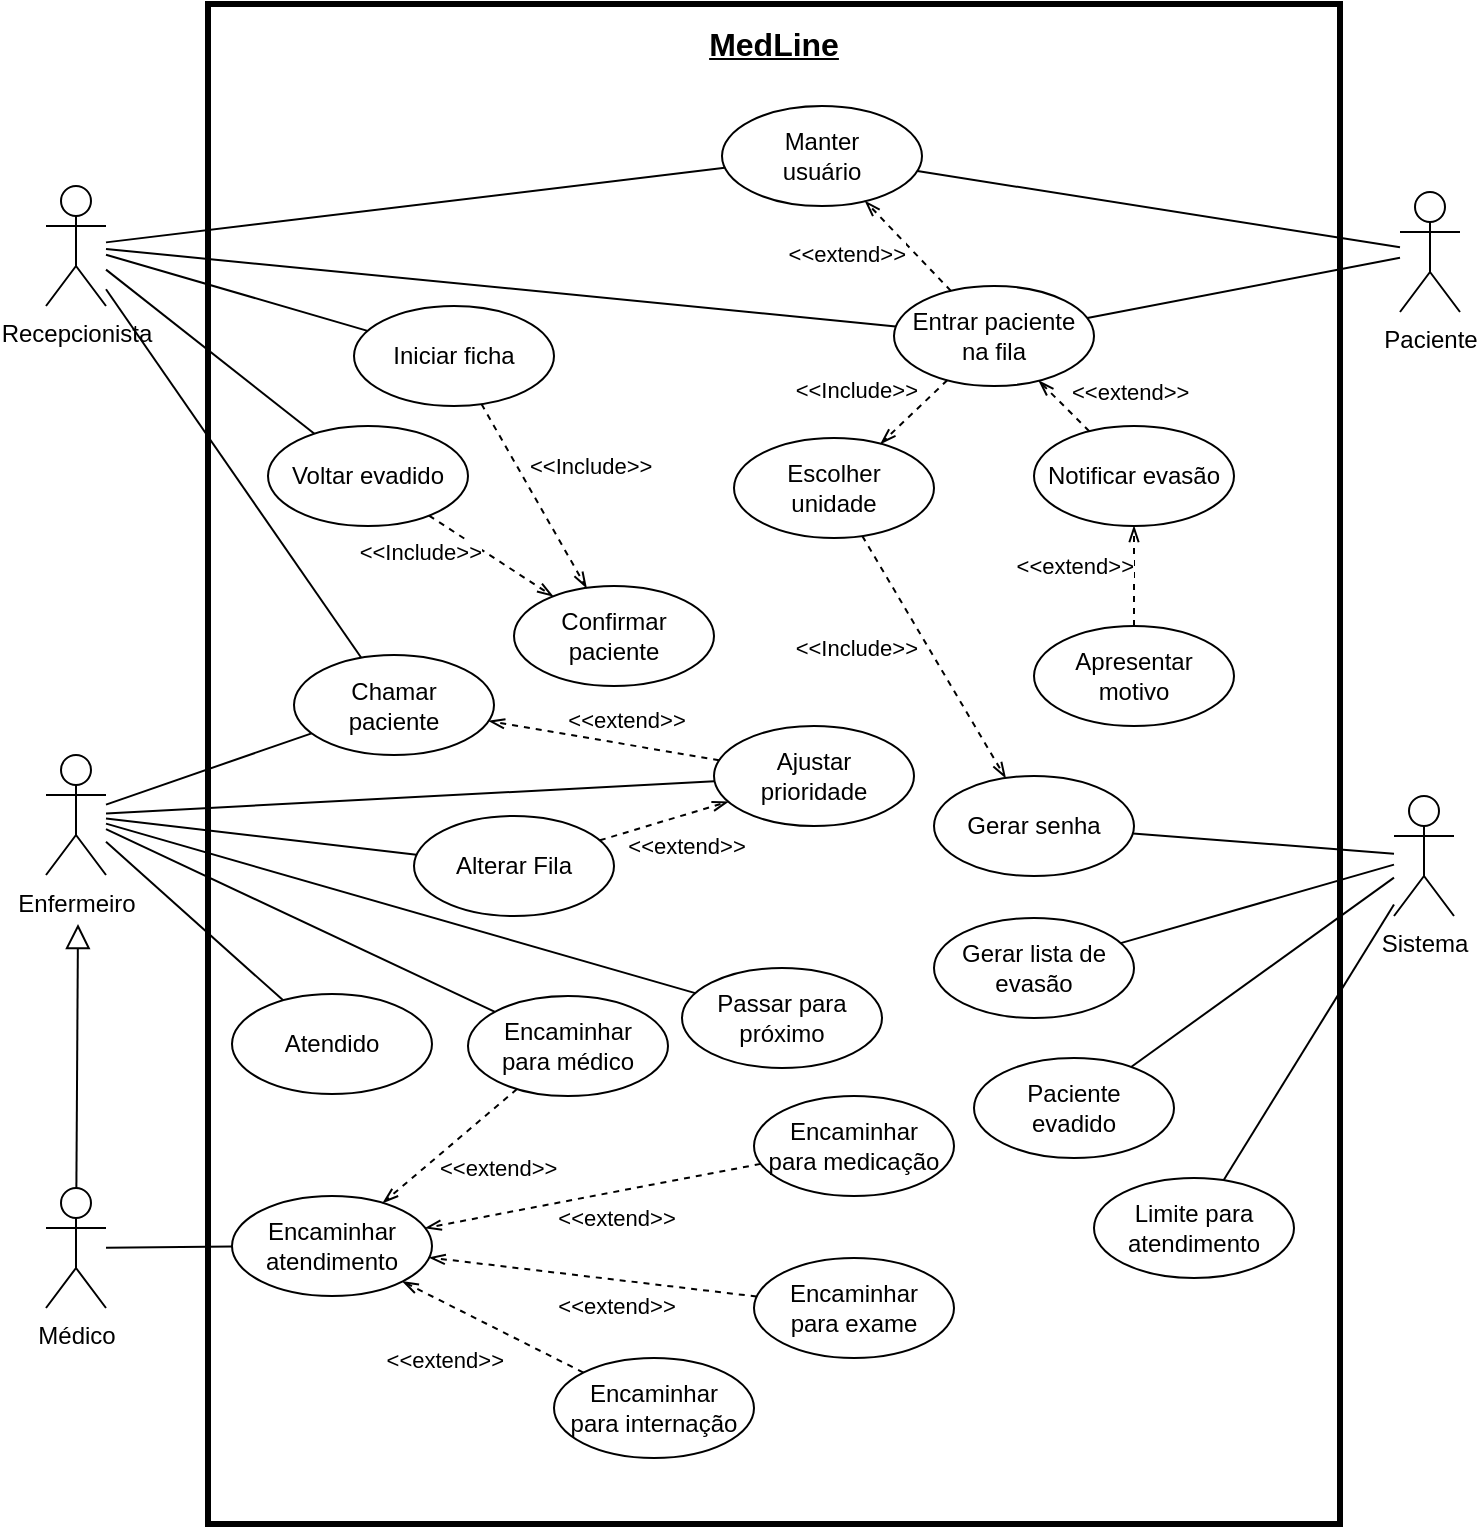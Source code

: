 <mxfile version="21.7.5" type="google">
  <diagram name="Página-1" id="-vGyC4DIGq6Al4wwbThD">
    <mxGraphModel grid="1" page="1" gridSize="10" guides="1" tooltips="1" connect="1" arrows="1" fold="1" pageScale="1" pageWidth="827" pageHeight="1169" math="0" shadow="0">
      <root>
        <mxCell id="0" />
        <mxCell id="1" parent="0" />
        <mxCell id="oaw3SWzsckBarTOl6-Su-38" value="" style="rounded=0;whiteSpace=wrap;html=1;labelBackgroundColor=none;fillColor=none;strokeWidth=3;movable=1;resizable=1;rotatable=1;deletable=1;editable=1;locked=0;connectable=1;" vertex="1" parent="1">
          <mxGeometry x="127" y="30" width="566" height="760" as="geometry" />
        </mxCell>
        <mxCell id="oaw3SWzsckBarTOl6-Su-58" value="" style="endArrow=none;html=1;rounded=0;" edge="1" parent="1" source="oaw3SWzsckBarTOl6-Su-11" target="oaw3SWzsckBarTOl6-Su-37">
          <mxGeometry width="50" height="50" relative="1" as="geometry">
            <mxPoint x="120" y="367" as="sourcePoint" />
            <mxPoint x="201" y="400" as="targetPoint" />
          </mxGeometry>
        </mxCell>
        <mxCell id="oaw3SWzsckBarTOl6-Su-8" value="Entrar paciente na fila" style="ellipse;whiteSpace=wrap;html=1;" vertex="1" parent="1">
          <mxGeometry x="470" y="171" width="100" height="50" as="geometry" />
        </mxCell>
        <mxCell id="oaw3SWzsckBarTOl6-Su-9" value="Paciente" style="shape=umlActor;verticalLabelPosition=bottom;verticalAlign=top;html=1;outlineConnect=0;" vertex="1" parent="1">
          <mxGeometry x="723" y="124" width="30" height="60" as="geometry" />
        </mxCell>
        <mxCell id="oaw3SWzsckBarTOl6-Su-10" value="Médico" style="shape=umlActor;verticalLabelPosition=bottom;verticalAlign=top;html=1;outlineConnect=0;" vertex="1" parent="1">
          <mxGeometry x="46" y="622" width="30" height="60" as="geometry" />
        </mxCell>
        <mxCell id="oaw3SWzsckBarTOl6-Su-11" value="Recepcionista" style="shape=umlActor;verticalLabelPosition=bottom;verticalAlign=top;html=1;outlineConnect=0;labelBackgroundColor=default;" vertex="1" parent="1">
          <mxGeometry x="46" y="121" width="30" height="60" as="geometry" />
        </mxCell>
        <mxCell id="oaw3SWzsckBarTOl6-Su-12" value="Sistema" style="shape=umlActor;verticalLabelPosition=bottom;verticalAlign=top;html=1;outlineConnect=0;" vertex="1" parent="1">
          <mxGeometry x="720" y="426" width="30" height="60" as="geometry" />
        </mxCell>
        <mxCell id="oaw3SWzsckBarTOl6-Su-19" value="Manter&lt;br&gt;usuário" style="ellipse;whiteSpace=wrap;html=1;" vertex="1" parent="1">
          <mxGeometry x="384" y="81" width="100" height="50" as="geometry" />
        </mxCell>
        <mxCell id="oaw3SWzsckBarTOl6-Su-21" value="Notificar evasão" style="ellipse;whiteSpace=wrap;html=1;" vertex="1" parent="1">
          <mxGeometry x="540" y="241" width="100" height="50" as="geometry" />
        </mxCell>
        <mxCell id="oaw3SWzsckBarTOl6-Su-22" value="Chamar &lt;br&gt;paciente" style="ellipse;whiteSpace=wrap;html=1;" vertex="1" parent="1">
          <mxGeometry x="170" y="355.5" width="100" height="50" as="geometry" />
        </mxCell>
        <mxCell id="oaw3SWzsckBarTOl6-Su-24" value="Ajustar &lt;br&gt;prioridade" style="ellipse;whiteSpace=wrap;html=1;" vertex="1" parent="1">
          <mxGeometry x="380" y="391" width="100" height="50" as="geometry" />
        </mxCell>
        <mxCell id="oaw3SWzsckBarTOl6-Su-25" value="Encaminhar &lt;br&gt;para médico" style="ellipse;whiteSpace=wrap;html=1;" vertex="1" parent="1">
          <mxGeometry x="257" y="526" width="100" height="50" as="geometry" />
        </mxCell>
        <mxCell id="oaw3SWzsckBarTOl6-Su-26" value="Atendido" style="ellipse;whiteSpace=wrap;html=1;" vertex="1" parent="1">
          <mxGeometry x="139" y="525" width="100" height="50" as="geometry" />
        </mxCell>
        <mxCell id="oaw3SWzsckBarTOl6-Su-27" value="Alterar Fila" style="ellipse;whiteSpace=wrap;html=1;" vertex="1" parent="1">
          <mxGeometry x="230" y="436" width="100" height="50" as="geometry" />
        </mxCell>
        <mxCell id="oaw3SWzsckBarTOl6-Su-28" value="Encaminhar &lt;br&gt;para exame" style="ellipse;whiteSpace=wrap;html=1;" vertex="1" parent="1">
          <mxGeometry x="400" y="657" width="100" height="50" as="geometry" />
        </mxCell>
        <mxCell id="oaw3SWzsckBarTOl6-Su-29" value="Encaminhar &lt;br&gt;para medicação" style="ellipse;whiteSpace=wrap;html=1;" vertex="1" parent="1">
          <mxGeometry x="400" y="576" width="100" height="50" as="geometry" />
        </mxCell>
        <mxCell id="oaw3SWzsckBarTOl6-Su-30" value="Encaminhar &lt;br&gt;para internação" style="ellipse;whiteSpace=wrap;html=1;" vertex="1" parent="1">
          <mxGeometry x="300" y="707" width="100" height="50" as="geometry" />
        </mxCell>
        <mxCell id="oaw3SWzsckBarTOl6-Su-31" value="Gerar lista de evasão" style="ellipse;whiteSpace=wrap;html=1;" vertex="1" parent="1">
          <mxGeometry x="490" y="487" width="100" height="50" as="geometry" />
        </mxCell>
        <mxCell id="oaw3SWzsckBarTOl6-Su-34" value="Confirmar paciente" style="ellipse;whiteSpace=wrap;html=1;" vertex="1" parent="1">
          <mxGeometry x="280" y="321" width="100" height="50" as="geometry" />
        </mxCell>
        <mxCell id="oaw3SWzsckBarTOl6-Su-36" value="Iniciar ficha" style="ellipse;whiteSpace=wrap;html=1;" vertex="1" parent="1">
          <mxGeometry x="200" y="181" width="100" height="50" as="geometry" />
        </mxCell>
        <mxCell id="oaw3SWzsckBarTOl6-Su-37" value="Voltar evadido" style="ellipse;whiteSpace=wrap;html=1;" vertex="1" parent="1">
          <mxGeometry x="157" y="241" width="100" height="50" as="geometry" />
        </mxCell>
        <mxCell id="oaw3SWzsckBarTOl6-Su-39" value="MedLine" style="text;html=1;strokeColor=none;fillColor=none;align=center;verticalAlign=middle;whiteSpace=wrap;rounded=0;fontSize=16;fontStyle=5;movable=0;resizable=0;rotatable=0;deletable=0;editable=0;locked=1;connectable=0;" vertex="1" parent="1">
          <mxGeometry x="380" y="35" width="60" height="30" as="geometry" />
        </mxCell>
        <mxCell id="oaw3SWzsckBarTOl6-Su-40" value="" style="endArrow=none;html=1;rounded=0;" edge="1" parent="1" source="oaw3SWzsckBarTOl6-Su-12" target="oaw3SWzsckBarTOl6-Su-31">
          <mxGeometry width="50" height="50" relative="1" as="geometry">
            <mxPoint x="170" y="465.5" as="sourcePoint" />
            <mxPoint x="220" y="415.5" as="targetPoint" />
          </mxGeometry>
        </mxCell>
        <mxCell id="oaw3SWzsckBarTOl6-Su-43" value="" style="endArrow=none;html=1;rounded=0;" edge="1" parent="1" source="S7mUA-GyY-bv6K67L91z-3" target="oaw3SWzsckBarTOl6-Su-10">
          <mxGeometry width="50" height="50" relative="1" as="geometry">
            <mxPoint x="472" y="704" as="sourcePoint" />
            <mxPoint x="624" y="725" as="targetPoint" />
          </mxGeometry>
        </mxCell>
        <mxCell id="oaw3SWzsckBarTOl6-Su-44" value="" style="endArrow=none;html=1;rounded=0;" edge="1" parent="1" source="oaw3SWzsckBarTOl6-Su-25" target="oaw3SWzsckBarTOl6-Su-13">
          <mxGeometry width="50" height="50" relative="1" as="geometry">
            <mxPoint x="285" y="621" as="sourcePoint" />
            <mxPoint x="335" y="571" as="targetPoint" />
          </mxGeometry>
        </mxCell>
        <mxCell id="oaw3SWzsckBarTOl6-Su-45" value="" style="endArrow=none;html=1;rounded=0;" edge="1" parent="1" source="oaw3SWzsckBarTOl6-Su-22" target="oaw3SWzsckBarTOl6-Su-13">
          <mxGeometry width="50" height="50" relative="1" as="geometry">
            <mxPoint x="477" y="470" as="sourcePoint" />
            <mxPoint x="615" y="516" as="targetPoint" />
          </mxGeometry>
        </mxCell>
        <mxCell id="oaw3SWzsckBarTOl6-Su-46" value="" style="endArrow=none;html=1;rounded=0;" edge="1" parent="1" source="oaw3SWzsckBarTOl6-Su-24" target="oaw3SWzsckBarTOl6-Su-13">
          <mxGeometry width="50" height="50" relative="1" as="geometry">
            <mxPoint x="485" y="525" as="sourcePoint" />
            <mxPoint x="615" y="521" as="targetPoint" />
          </mxGeometry>
        </mxCell>
        <mxCell id="oaw3SWzsckBarTOl6-Su-47" value="" style="endArrow=none;html=1;rounded=0;" edge="1" parent="1" source="oaw3SWzsckBarTOl6-Su-27" target="oaw3SWzsckBarTOl6-Su-13">
          <mxGeometry width="50" height="50" relative="1" as="geometry">
            <mxPoint x="495" y="535" as="sourcePoint" />
            <mxPoint x="625" y="531" as="targetPoint" />
          </mxGeometry>
        </mxCell>
        <mxCell id="oaw3SWzsckBarTOl6-Su-48" value="" style="endArrow=none;html=1;rounded=0;" edge="1" parent="1" source="oaw3SWzsckBarTOl6-Su-26" target="oaw3SWzsckBarTOl6-Su-13">
          <mxGeometry width="50" height="50" relative="1" as="geometry">
            <mxPoint x="505" y="545" as="sourcePoint" />
            <mxPoint x="635" y="541" as="targetPoint" />
          </mxGeometry>
        </mxCell>
        <mxCell id="oaw3SWzsckBarTOl6-Su-49" value="" style="endArrow=none;html=1;rounded=0;" edge="1" parent="1" source="oaw3SWzsckBarTOl6-Su-8" target="oaw3SWzsckBarTOl6-Su-9">
          <mxGeometry width="50" height="50" relative="1" as="geometry">
            <mxPoint x="480" y="321" as="sourcePoint" />
            <mxPoint x="530" y="271" as="targetPoint" />
          </mxGeometry>
        </mxCell>
        <mxCell id="oaw3SWzsckBarTOl6-Su-50" value="" style="endArrow=none;html=1;rounded=0;" edge="1" parent="1" source="oaw3SWzsckBarTOl6-Su-19" target="oaw3SWzsckBarTOl6-Su-9">
          <mxGeometry width="50" height="50" relative="1" as="geometry">
            <mxPoint x="619" y="112" as="sourcePoint" />
            <mxPoint x="750" y="165" as="targetPoint" />
          </mxGeometry>
        </mxCell>
        <mxCell id="oaw3SWzsckBarTOl6-Su-53" value="" style="endArrow=none;html=1;rounded=0;" edge="1" parent="1" source="oaw3SWzsckBarTOl6-Su-11" target="oaw3SWzsckBarTOl6-Su-22">
          <mxGeometry width="50" height="50" relative="1" as="geometry">
            <mxPoint x="70" y="186.948" as="sourcePoint" />
            <mxPoint x="540" y="451" as="targetPoint" />
          </mxGeometry>
        </mxCell>
        <mxCell id="oaw3SWzsckBarTOl6-Su-56" value="" style="endArrow=none;html=1;rounded=0;" edge="1" parent="1" source="oaw3SWzsckBarTOl6-Su-11" target="oaw3SWzsckBarTOl6-Su-19">
          <mxGeometry width="50" height="50" relative="1" as="geometry">
            <mxPoint x="70" y="176.91" as="sourcePoint" />
            <mxPoint x="180" y="378" as="targetPoint" />
          </mxGeometry>
        </mxCell>
        <mxCell id="oaw3SWzsckBarTOl6-Su-57" value="" style="endArrow=none;html=1;rounded=0;" edge="1" parent="1" source="oaw3SWzsckBarTOl6-Su-11" target="oaw3SWzsckBarTOl6-Su-36">
          <mxGeometry width="50" height="50" relative="1" as="geometry">
            <mxPoint x="70" y="194.183" as="sourcePoint" />
            <mxPoint x="195.263" y="304.274" as="targetPoint" />
          </mxGeometry>
        </mxCell>
        <mxCell id="oaw3SWzsckBarTOl6-Su-59" value="" style="endArrow=block;html=1;rounded=0;startArrow=none;startFill=0;endFill=0;startSize=6;endSize=10;" edge="1" parent="1" source="oaw3SWzsckBarTOl6-Su-10">
          <mxGeometry width="50" height="50" relative="1" as="geometry">
            <mxPoint x="-223" y="660" as="sourcePoint" />
            <mxPoint x="62" y="490" as="targetPoint" />
          </mxGeometry>
        </mxCell>
        <mxCell id="oaw3SWzsckBarTOl6-Su-13" value="Enfermeiro" style="shape=umlActor;verticalLabelPosition=bottom;verticalAlign=top;outlineConnect=0;labelBackgroundColor=default;html=1;gradientColor=none;fillStyle=auto;labelPosition=center;align=center;labelBorderColor=none;" vertex="1" parent="1">
          <mxGeometry x="46" y="405.5" width="30" height="60" as="geometry" />
        </mxCell>
        <mxCell id="oaw3SWzsckBarTOl6-Su-60" value="Apresentar &lt;br&gt;motivo" style="ellipse;whiteSpace=wrap;html=1;" vertex="1" parent="1">
          <mxGeometry x="540" y="341" width="100" height="50" as="geometry" />
        </mxCell>
        <mxCell id="oaw3SWzsckBarTOl6-Su-61" value="" style="endArrow=openThin;dashed=1;html=1;strokeWidth=1;rounded=0;endFill=0;" edge="1" parent="1" source="oaw3SWzsckBarTOl6-Su-8" target="oaw3SWzsckBarTOl6-Su-19">
          <mxGeometry width="50" height="50" relative="1" as="geometry">
            <mxPoint x="560" y="241" as="sourcePoint" />
            <mxPoint x="610" y="191" as="targetPoint" />
          </mxGeometry>
        </mxCell>
        <mxCell id="oaw3SWzsckBarTOl6-Su-62" value="&amp;lt;&amp;lt;extend&amp;gt;&amp;gt;" style="edgeLabel;html=1;align=right;verticalAlign=middle;resizable=0;points=[];labelPosition=left;verticalLabelPosition=middle;" connectable="0" vertex="1" parent="oaw3SWzsckBarTOl6-Su-61">
          <mxGeometry x="-0.137" relative="1" as="geometry">
            <mxPoint x="-3" y="1" as="offset" />
          </mxGeometry>
        </mxCell>
        <mxCell id="oaw3SWzsckBarTOl6-Su-63" value="" style="endArrow=openThin;dashed=1;html=1;strokeWidth=1;rounded=0;endFill=0;" edge="1" parent="1" source="oaw3SWzsckBarTOl6-Su-60" target="oaw3SWzsckBarTOl6-Su-21">
          <mxGeometry width="50" height="50" relative="1" as="geometry">
            <mxPoint x="501" y="176" as="sourcePoint" />
            <mxPoint x="549" y="146" as="targetPoint" />
          </mxGeometry>
        </mxCell>
        <mxCell id="oaw3SWzsckBarTOl6-Su-64" value="&amp;lt;&amp;lt;extend&amp;gt;&amp;gt;" style="edgeLabel;html=1;align=right;verticalAlign=bottom;resizable=0;points=[];labelPosition=left;verticalLabelPosition=top;" connectable="0" vertex="1" parent="oaw3SWzsckBarTOl6-Su-63">
          <mxGeometry x="-0.137" relative="1" as="geometry">
            <mxPoint as="offset" />
          </mxGeometry>
        </mxCell>
        <mxCell id="oaw3SWzsckBarTOl6-Su-65" value="" style="endArrow=openThin;dashed=1;html=1;strokeWidth=1;rounded=0;endFill=0;" edge="1" parent="1" source="oaw3SWzsckBarTOl6-Su-21" target="oaw3SWzsckBarTOl6-Su-8">
          <mxGeometry width="50" height="50" relative="1" as="geometry">
            <mxPoint x="511" y="186" as="sourcePoint" />
            <mxPoint x="559" y="156" as="targetPoint" />
          </mxGeometry>
        </mxCell>
        <mxCell id="oaw3SWzsckBarTOl6-Su-66" value="&amp;lt;&amp;lt;extend&amp;gt;&amp;gt;" style="edgeLabel;html=1;align=left;verticalAlign=bottom;resizable=0;points=[];labelPosition=right;verticalLabelPosition=top;" connectable="0" vertex="1" parent="oaw3SWzsckBarTOl6-Su-65">
          <mxGeometry x="-0.137" relative="1" as="geometry">
            <mxPoint as="offset" />
          </mxGeometry>
        </mxCell>
        <mxCell id="oaw3SWzsckBarTOl6-Su-68" value="Escolher &lt;br&gt;unidade" style="ellipse;whiteSpace=wrap;html=1;" vertex="1" parent="1">
          <mxGeometry x="390" y="247" width="100" height="50" as="geometry" />
        </mxCell>
        <mxCell id="oaw3SWzsckBarTOl6-Su-69" value="" style="endArrow=openThin;dashed=1;html=1;strokeWidth=1;rounded=0;endFill=0;" edge="1" parent="1" source="oaw3SWzsckBarTOl6-Su-8" target="oaw3SWzsckBarTOl6-Su-68">
          <mxGeometry width="50" height="50" relative="1" as="geometry">
            <mxPoint x="565" y="184" as="sourcePoint" />
            <mxPoint x="609" y="147" as="targetPoint" />
          </mxGeometry>
        </mxCell>
        <mxCell id="oaw3SWzsckBarTOl6-Su-70" value="&amp;lt;&amp;lt;Include&amp;gt;&amp;gt;" style="edgeLabel;html=1;align=right;verticalAlign=bottom;resizable=0;points=[];labelPosition=left;verticalLabelPosition=top;" connectable="0" vertex="1" parent="oaw3SWzsckBarTOl6-Su-69">
          <mxGeometry x="-0.137" relative="1" as="geometry">
            <mxPoint as="offset" />
          </mxGeometry>
        </mxCell>
        <mxCell id="oaw3SWzsckBarTOl6-Su-72" value="" style="endArrow=openThin;dashed=1;html=1;strokeWidth=1;rounded=0;endFill=0;" edge="1" parent="1" source="oaw3SWzsckBarTOl6-Su-36" target="oaw3SWzsckBarTOl6-Su-34">
          <mxGeometry width="50" height="50" relative="1" as="geometry">
            <mxPoint x="506" y="194" as="sourcePoint" />
            <mxPoint x="464" y="218" as="targetPoint" />
          </mxGeometry>
        </mxCell>
        <mxCell id="oaw3SWzsckBarTOl6-Su-73" value="&amp;lt;&amp;lt;Include&amp;gt;&amp;gt;" style="edgeLabel;html=1;align=left;verticalAlign=bottom;resizable=0;points=[];labelPosition=right;verticalLabelPosition=top;" connectable="0" vertex="1" parent="oaw3SWzsckBarTOl6-Su-72">
          <mxGeometry x="-0.137" relative="1" as="geometry">
            <mxPoint as="offset" />
          </mxGeometry>
        </mxCell>
        <mxCell id="oaw3SWzsckBarTOl6-Su-74" value="" style="endArrow=openThin;dashed=1;html=1;strokeWidth=1;rounded=0;endFill=0;" edge="1" parent="1" source="oaw3SWzsckBarTOl6-Su-37" target="oaw3SWzsckBarTOl6-Su-34">
          <mxGeometry width="50" height="50" relative="1" as="geometry">
            <mxPoint x="346" y="414" as="sourcePoint" />
            <mxPoint x="395" y="438" as="targetPoint" />
          </mxGeometry>
        </mxCell>
        <mxCell id="oaw3SWzsckBarTOl6-Su-75" value="&amp;lt;&amp;lt;Include&amp;gt;&amp;gt;" style="edgeLabel;html=1;align=right;verticalAlign=middle;resizable=0;points=[];labelPosition=left;verticalLabelPosition=middle;" connectable="0" vertex="1" parent="oaw3SWzsckBarTOl6-Su-74">
          <mxGeometry x="-0.137" relative="1" as="geometry">
            <mxPoint as="offset" />
          </mxGeometry>
        </mxCell>
        <mxCell id="oaw3SWzsckBarTOl6-Su-77" value="Gerar senha" style="ellipse;whiteSpace=wrap;html=1;" vertex="1" parent="1">
          <mxGeometry x="490" y="416" width="100" height="50" as="geometry" />
        </mxCell>
        <mxCell id="oaw3SWzsckBarTOl6-Su-78" value="" style="endArrow=openThin;dashed=1;html=1;strokeWidth=1;rounded=0;endFill=0;" edge="1" parent="1" source="oaw3SWzsckBarTOl6-Su-68" target="oaw3SWzsckBarTOl6-Su-77">
          <mxGeometry width="50" height="50" relative="1" as="geometry">
            <mxPoint x="506" y="194" as="sourcePoint" />
            <mxPoint x="464" y="218" as="targetPoint" />
          </mxGeometry>
        </mxCell>
        <mxCell id="oaw3SWzsckBarTOl6-Su-79" value="&amp;lt;&amp;lt;Include&amp;gt;&amp;gt;" style="edgeLabel;html=1;align=right;verticalAlign=middle;resizable=0;points=[];labelPosition=left;verticalLabelPosition=middle;" connectable="0" vertex="1" parent="oaw3SWzsckBarTOl6-Su-78">
          <mxGeometry x="-0.137" relative="1" as="geometry">
            <mxPoint x="-2" y="4" as="offset" />
          </mxGeometry>
        </mxCell>
        <mxCell id="oaw3SWzsckBarTOl6-Su-80" value="" style="endArrow=none;html=1;rounded=0;" edge="1" parent="1" source="oaw3SWzsckBarTOl6-Su-11" target="oaw3SWzsckBarTOl6-Su-8">
          <mxGeometry width="50" height="50" relative="1" as="geometry">
            <mxPoint x="70" y="181.797" as="sourcePoint" />
            <mxPoint x="390" y="241" as="targetPoint" />
          </mxGeometry>
        </mxCell>
        <mxCell id="S7mUA-GyY-bv6K67L91z-3" value="Encaminhar atendimento" style="ellipse;whiteSpace=wrap;html=1;" vertex="1" parent="1">
          <mxGeometry x="139" y="626" width="100" height="50" as="geometry" />
        </mxCell>
        <mxCell id="S7mUA-GyY-bv6K67L91z-4" value="" style="endArrow=openThin;dashed=1;html=1;strokeWidth=1;rounded=0;endFill=0;" edge="1" parent="1" source="oaw3SWzsckBarTOl6-Su-29" target="S7mUA-GyY-bv6K67L91z-3">
          <mxGeometry width="50" height="50" relative="1" as="geometry">
            <mxPoint x="367" y="696" as="sourcePoint" />
            <mxPoint x="324" y="652" as="targetPoint" />
          </mxGeometry>
        </mxCell>
        <mxCell id="S7mUA-GyY-bv6K67L91z-5" value="&amp;lt;&amp;lt;extend&amp;gt;&amp;gt;" style="edgeLabel;html=1;align=center;verticalAlign=top;resizable=0;points=[];labelPosition=center;verticalLabelPosition=bottom;" connectable="0" vertex="1" parent="S7mUA-GyY-bv6K67L91z-4">
          <mxGeometry x="-0.137" relative="1" as="geometry">
            <mxPoint as="offset" />
          </mxGeometry>
        </mxCell>
        <mxCell id="S7mUA-GyY-bv6K67L91z-6" value="" style="endArrow=openThin;dashed=1;html=1;strokeWidth=1;rounded=0;endFill=0;" edge="1" parent="1" source="oaw3SWzsckBarTOl6-Su-28" target="S7mUA-GyY-bv6K67L91z-3">
          <mxGeometry width="50" height="50" relative="1" as="geometry">
            <mxPoint x="231" y="581" as="sourcePoint" />
            <mxPoint x="313" y="591" as="targetPoint" />
          </mxGeometry>
        </mxCell>
        <mxCell id="S7mUA-GyY-bv6K67L91z-7" value="&amp;lt;&amp;lt;extend&amp;gt;&amp;gt;" style="edgeLabel;html=1;align=center;verticalAlign=top;resizable=0;points=[];labelPosition=center;verticalLabelPosition=bottom;" connectable="0" vertex="1" parent="S7mUA-GyY-bv6K67L91z-6">
          <mxGeometry x="-0.137" relative="1" as="geometry">
            <mxPoint as="offset" />
          </mxGeometry>
        </mxCell>
        <mxCell id="S7mUA-GyY-bv6K67L91z-8" value="" style="endArrow=openThin;dashed=1;html=1;strokeWidth=1;rounded=0;endFill=0;" edge="1" parent="1" source="oaw3SWzsckBarTOl6-Su-30" target="S7mUA-GyY-bv6K67L91z-3">
          <mxGeometry width="50" height="50" relative="1" as="geometry">
            <mxPoint x="220" y="660" as="sourcePoint" />
            <mxPoint x="325" y="613" as="targetPoint" />
          </mxGeometry>
        </mxCell>
        <mxCell id="S7mUA-GyY-bv6K67L91z-9" value="&amp;lt;&amp;lt;extend&amp;gt;&amp;gt;" style="edgeLabel;html=1;align=right;verticalAlign=top;resizable=0;points=[];labelPosition=left;verticalLabelPosition=bottom;" connectable="0" vertex="1" parent="S7mUA-GyY-bv6K67L91z-8">
          <mxGeometry x="-0.137" relative="1" as="geometry">
            <mxPoint as="offset" />
          </mxGeometry>
        </mxCell>
        <mxCell id="S7mUA-GyY-bv6K67L91z-10" value="" style="endArrow=openThin;dashed=1;html=1;strokeWidth=1;rounded=0;endFill=0;" edge="1" parent="1" source="oaw3SWzsckBarTOl6-Su-24" target="oaw3SWzsckBarTOl6-Su-22">
          <mxGeometry width="50" height="50" relative="1" as="geometry">
            <mxPoint x="407" y="181" as="sourcePoint" />
            <mxPoint x="407" y="131" as="targetPoint" />
          </mxGeometry>
        </mxCell>
        <mxCell id="S7mUA-GyY-bv6K67L91z-11" value="&amp;lt;&amp;lt;extend&amp;gt;&amp;gt;" style="edgeLabel;html=1;align=center;verticalAlign=bottom;resizable=0;points=[];labelPosition=center;verticalLabelPosition=top;" connectable="0" vertex="1" parent="S7mUA-GyY-bv6K67L91z-10">
          <mxGeometry x="-0.137" relative="1" as="geometry">
            <mxPoint x="3" y="-3" as="offset" />
          </mxGeometry>
        </mxCell>
        <mxCell id="S7mUA-GyY-bv6K67L91z-12" value="" style="endArrow=openThin;dashed=1;html=1;strokeWidth=1;rounded=0;endFill=0;" edge="1" parent="1" source="oaw3SWzsckBarTOl6-Su-27" target="oaw3SWzsckBarTOl6-Su-24">
          <mxGeometry width="50" height="50" relative="1" as="geometry">
            <mxPoint x="127" y="651" as="sourcePoint" />
            <mxPoint x="274" y="486" as="targetPoint" />
          </mxGeometry>
        </mxCell>
        <mxCell id="S7mUA-GyY-bv6K67L91z-13" value="&amp;lt;&amp;lt;extend&amp;gt;&amp;gt;" style="edgeLabel;html=1;align=center;verticalAlign=top;resizable=0;points=[];labelPosition=center;verticalLabelPosition=bottom;" connectable="0" vertex="1" parent="S7mUA-GyY-bv6K67L91z-12">
          <mxGeometry x="-0.137" relative="1" as="geometry">
            <mxPoint x="15" y="-2" as="offset" />
          </mxGeometry>
        </mxCell>
        <mxCell id="7K74zu4P6VuzyhmnLWQ2-1" value="" style="endArrow=none;html=1;rounded=0;" edge="1" parent="1" source="oaw3SWzsckBarTOl6-Su-77" target="oaw3SWzsckBarTOl6-Su-12">
          <mxGeometry width="50" height="50" relative="1" as="geometry">
            <mxPoint x="350" y="377" as="sourcePoint" />
            <mxPoint x="400" y="327" as="targetPoint" />
          </mxGeometry>
        </mxCell>
        <mxCell id="7K74zu4P6VuzyhmnLWQ2-2" value="" style="endArrow=openThin;dashed=1;html=1;strokeWidth=1;rounded=0;endFill=0;" edge="1" parent="1" source="oaw3SWzsckBarTOl6-Su-25" target="S7mUA-GyY-bv6K67L91z-3">
          <mxGeometry width="50" height="50" relative="1" as="geometry">
            <mxPoint x="405" y="576" as="sourcePoint" />
            <mxPoint x="238" y="645" as="targetPoint" />
          </mxGeometry>
        </mxCell>
        <mxCell id="7K74zu4P6VuzyhmnLWQ2-3" value="&amp;lt;&amp;lt;extend&amp;gt;&amp;gt;" style="edgeLabel;html=1;align=left;verticalAlign=top;resizable=0;points=[];labelPosition=right;verticalLabelPosition=bottom;" connectable="0" vertex="1" parent="7K74zu4P6VuzyhmnLWQ2-2">
          <mxGeometry x="-0.137" relative="1" as="geometry">
            <mxPoint x="-12" y="2" as="offset" />
          </mxGeometry>
        </mxCell>
        <mxCell id="hcGyWe80EqDseVtOPemj-1" value="Passar para próximo" style="ellipse;whiteSpace=wrap;html=1;" vertex="1" parent="1">
          <mxGeometry x="364" y="512" width="100" height="50" as="geometry" />
        </mxCell>
        <mxCell id="hcGyWe80EqDseVtOPemj-2" value="" style="endArrow=none;html=1;rounded=0;" edge="1" parent="1" source="hcGyWe80EqDseVtOPemj-1" target="oaw3SWzsckBarTOl6-Su-13">
          <mxGeometry width="50" height="50" relative="1" as="geometry">
            <mxPoint x="175" y="538" as="sourcePoint" />
            <mxPoint x="86" y="459" as="targetPoint" />
          </mxGeometry>
        </mxCell>
        <mxCell id="hcGyWe80EqDseVtOPemj-5" value="Paciente &lt;br&gt;evadido" style="ellipse;whiteSpace=wrap;html=1;" vertex="1" parent="1">
          <mxGeometry x="510" y="557" width="100" height="50" as="geometry" />
        </mxCell>
        <mxCell id="hcGyWe80EqDseVtOPemj-6" value="Limite para atendimento" style="ellipse;whiteSpace=wrap;html=1;" vertex="1" parent="1">
          <mxGeometry x="570" y="617" width="100" height="50" as="geometry" />
        </mxCell>
        <mxCell id="hcGyWe80EqDseVtOPemj-7" value="" style="endArrow=none;html=1;rounded=0;" edge="1" parent="1" source="hcGyWe80EqDseVtOPemj-5" target="oaw3SWzsckBarTOl6-Su-12">
          <mxGeometry width="50" height="50" relative="1" as="geometry">
            <mxPoint x="390" y="547" as="sourcePoint" />
            <mxPoint x="440" y="497" as="targetPoint" />
          </mxGeometry>
        </mxCell>
        <mxCell id="hcGyWe80EqDseVtOPemj-8" value="" style="endArrow=none;html=1;rounded=0;" edge="1" parent="1" source="hcGyWe80EqDseVtOPemj-6" target="oaw3SWzsckBarTOl6-Su-12">
          <mxGeometry width="50" height="50" relative="1" as="geometry">
            <mxPoint x="618" y="561" as="sourcePoint" />
            <mxPoint x="730" y="477" as="targetPoint" />
          </mxGeometry>
        </mxCell>
      </root>
    </mxGraphModel>
  </diagram>
</mxfile>
